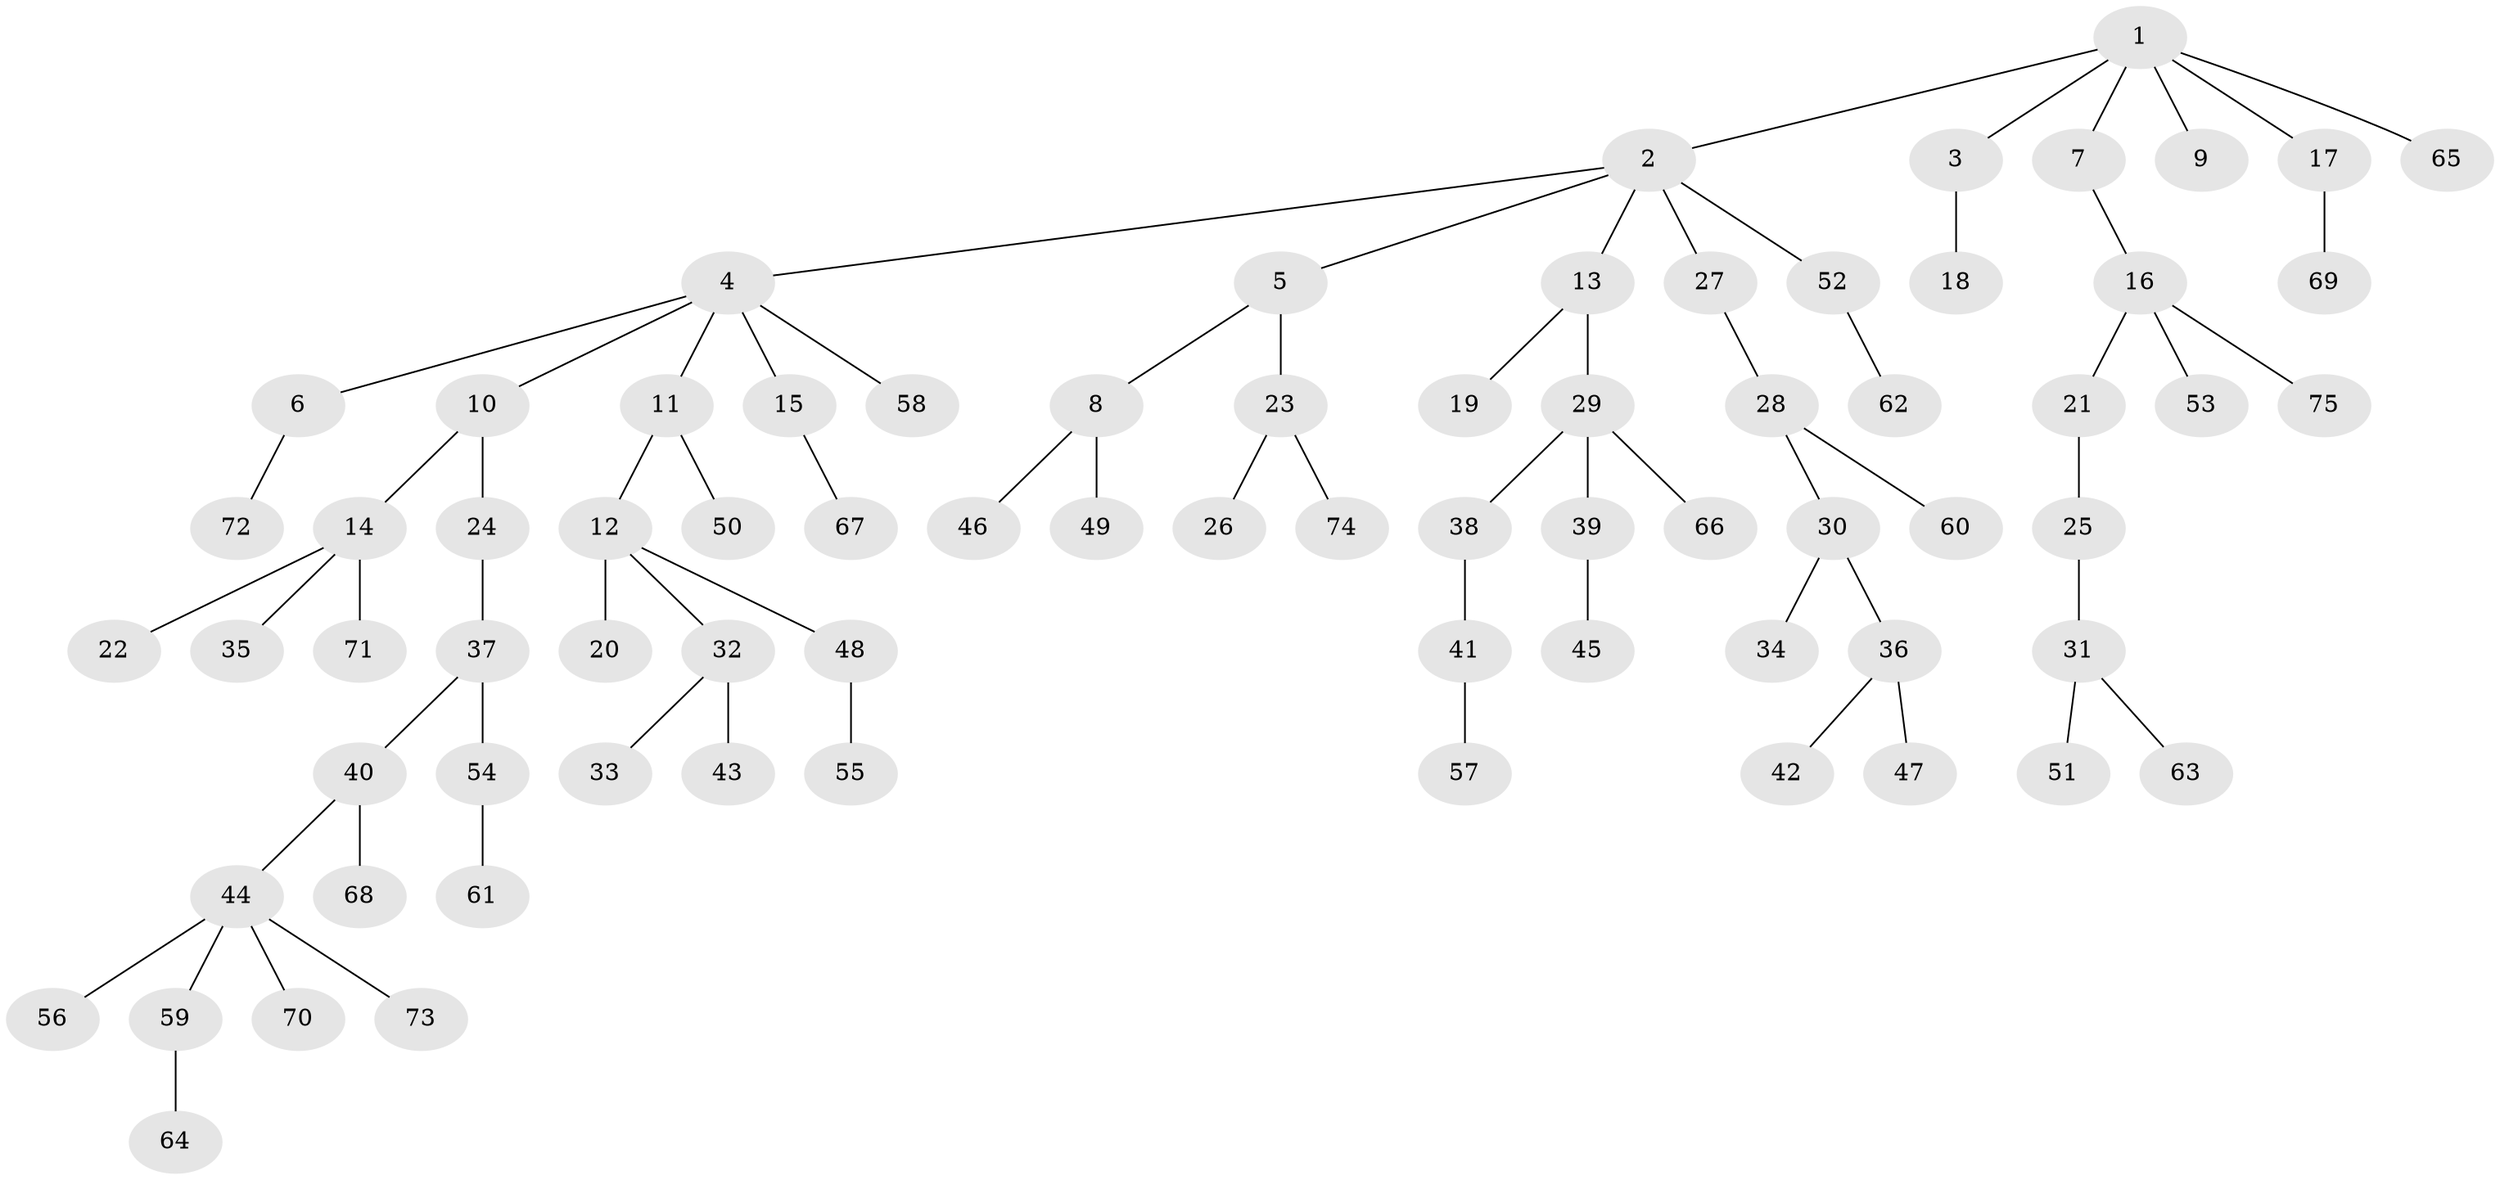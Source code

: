 // Generated by graph-tools (version 1.1) at 2025/50/03/09/25 03:50:19]
// undirected, 75 vertices, 74 edges
graph export_dot {
graph [start="1"]
  node [color=gray90,style=filled];
  1;
  2;
  3;
  4;
  5;
  6;
  7;
  8;
  9;
  10;
  11;
  12;
  13;
  14;
  15;
  16;
  17;
  18;
  19;
  20;
  21;
  22;
  23;
  24;
  25;
  26;
  27;
  28;
  29;
  30;
  31;
  32;
  33;
  34;
  35;
  36;
  37;
  38;
  39;
  40;
  41;
  42;
  43;
  44;
  45;
  46;
  47;
  48;
  49;
  50;
  51;
  52;
  53;
  54;
  55;
  56;
  57;
  58;
  59;
  60;
  61;
  62;
  63;
  64;
  65;
  66;
  67;
  68;
  69;
  70;
  71;
  72;
  73;
  74;
  75;
  1 -- 2;
  1 -- 3;
  1 -- 7;
  1 -- 9;
  1 -- 17;
  1 -- 65;
  2 -- 4;
  2 -- 5;
  2 -- 13;
  2 -- 27;
  2 -- 52;
  3 -- 18;
  4 -- 6;
  4 -- 10;
  4 -- 11;
  4 -- 15;
  4 -- 58;
  5 -- 8;
  5 -- 23;
  6 -- 72;
  7 -- 16;
  8 -- 46;
  8 -- 49;
  10 -- 14;
  10 -- 24;
  11 -- 12;
  11 -- 50;
  12 -- 20;
  12 -- 32;
  12 -- 48;
  13 -- 19;
  13 -- 29;
  14 -- 22;
  14 -- 35;
  14 -- 71;
  15 -- 67;
  16 -- 21;
  16 -- 53;
  16 -- 75;
  17 -- 69;
  21 -- 25;
  23 -- 26;
  23 -- 74;
  24 -- 37;
  25 -- 31;
  27 -- 28;
  28 -- 30;
  28 -- 60;
  29 -- 38;
  29 -- 39;
  29 -- 66;
  30 -- 34;
  30 -- 36;
  31 -- 51;
  31 -- 63;
  32 -- 33;
  32 -- 43;
  36 -- 42;
  36 -- 47;
  37 -- 40;
  37 -- 54;
  38 -- 41;
  39 -- 45;
  40 -- 44;
  40 -- 68;
  41 -- 57;
  44 -- 56;
  44 -- 59;
  44 -- 70;
  44 -- 73;
  48 -- 55;
  52 -- 62;
  54 -- 61;
  59 -- 64;
}
